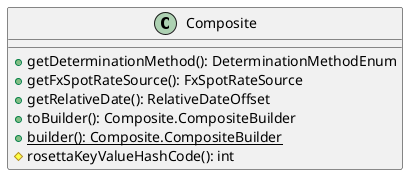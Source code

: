 @startuml

    class Composite [[Composite.html]] {
        +getDeterminationMethod(): DeterminationMethodEnum
        +getFxSpotRateSource(): FxSpotRateSource
        +getRelativeDate(): RelativeDateOffset
        +toBuilder(): Composite.CompositeBuilder
        {static} +builder(): Composite.CompositeBuilder
        #rosettaKeyValueHashCode(): int
    }

@enduml
